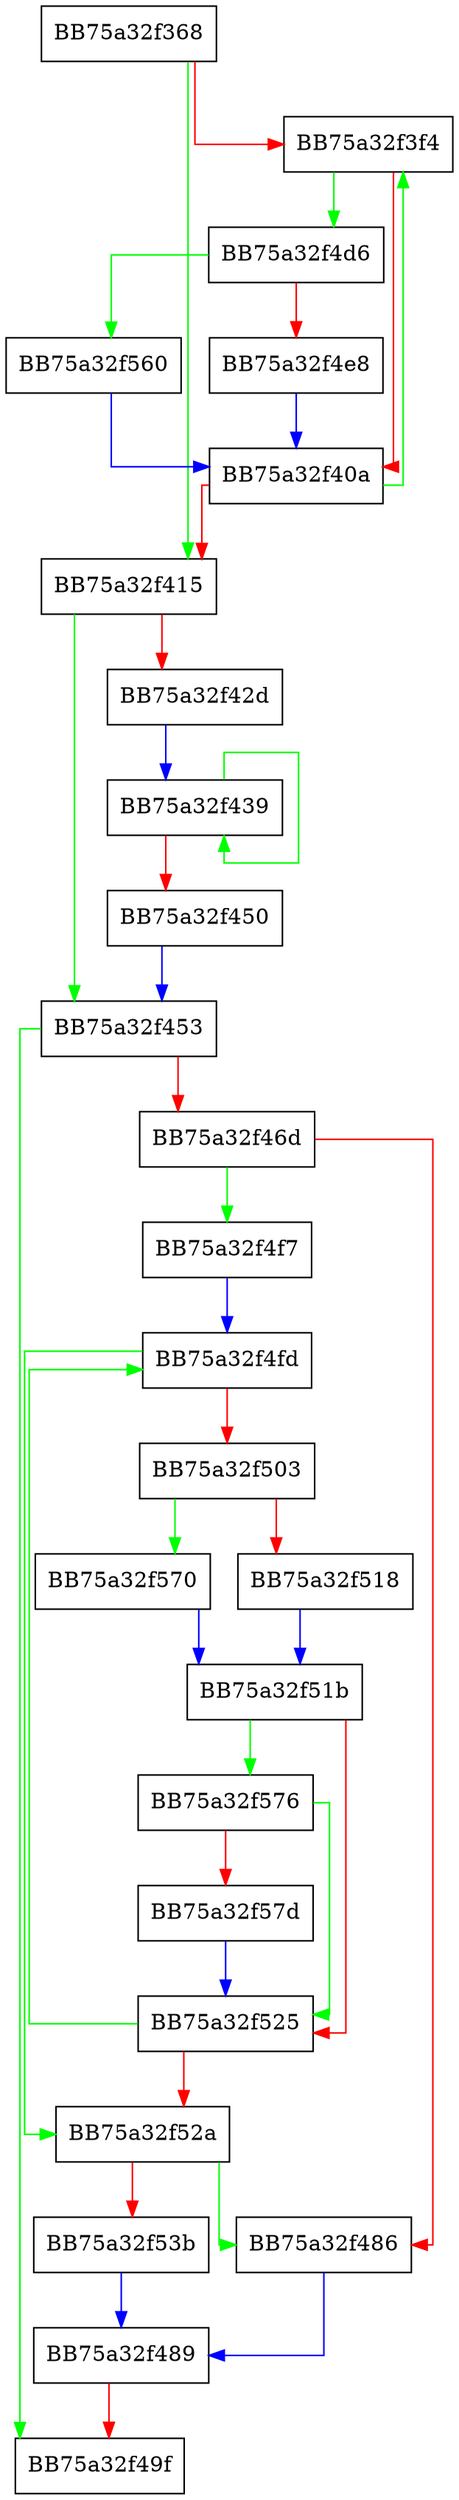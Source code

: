 digraph get_IL_sha1 {
  node [shape="box"];
  graph [splines=ortho];
  BB75a32f368 -> BB75a32f415 [color="green"];
  BB75a32f368 -> BB75a32f3f4 [color="red"];
  BB75a32f3f4 -> BB75a32f4d6 [color="green"];
  BB75a32f3f4 -> BB75a32f40a [color="red"];
  BB75a32f40a -> BB75a32f3f4 [color="green"];
  BB75a32f40a -> BB75a32f415 [color="red"];
  BB75a32f415 -> BB75a32f453 [color="green"];
  BB75a32f415 -> BB75a32f42d [color="red"];
  BB75a32f42d -> BB75a32f439 [color="blue"];
  BB75a32f439 -> BB75a32f439 [color="green"];
  BB75a32f439 -> BB75a32f450 [color="red"];
  BB75a32f450 -> BB75a32f453 [color="blue"];
  BB75a32f453 -> BB75a32f49f [color="green"];
  BB75a32f453 -> BB75a32f46d [color="red"];
  BB75a32f46d -> BB75a32f4f7 [color="green"];
  BB75a32f46d -> BB75a32f486 [color="red"];
  BB75a32f486 -> BB75a32f489 [color="blue"];
  BB75a32f489 -> BB75a32f49f [color="red"];
  BB75a32f4d6 -> BB75a32f560 [color="green"];
  BB75a32f4d6 -> BB75a32f4e8 [color="red"];
  BB75a32f4e8 -> BB75a32f40a [color="blue"];
  BB75a32f4f7 -> BB75a32f4fd [color="blue"];
  BB75a32f4fd -> BB75a32f52a [color="green"];
  BB75a32f4fd -> BB75a32f503 [color="red"];
  BB75a32f503 -> BB75a32f570 [color="green"];
  BB75a32f503 -> BB75a32f518 [color="red"];
  BB75a32f518 -> BB75a32f51b [color="blue"];
  BB75a32f51b -> BB75a32f576 [color="green"];
  BB75a32f51b -> BB75a32f525 [color="red"];
  BB75a32f525 -> BB75a32f4fd [color="green"];
  BB75a32f525 -> BB75a32f52a [color="red"];
  BB75a32f52a -> BB75a32f486 [color="green"];
  BB75a32f52a -> BB75a32f53b [color="red"];
  BB75a32f53b -> BB75a32f489 [color="blue"];
  BB75a32f560 -> BB75a32f40a [color="blue"];
  BB75a32f570 -> BB75a32f51b [color="blue"];
  BB75a32f576 -> BB75a32f525 [color="green"];
  BB75a32f576 -> BB75a32f57d [color="red"];
  BB75a32f57d -> BB75a32f525 [color="blue"];
}